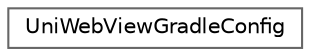 digraph "Graphical Class Hierarchy"
{
 // LATEX_PDF_SIZE
  bgcolor="transparent";
  edge [fontname=Helvetica,fontsize=10,labelfontname=Helvetica,labelfontsize=10];
  node [fontname=Helvetica,fontsize=10,shape=box,height=0.2,width=0.4];
  rankdir="LR";
  Node0 [id="Node000000",label="UniWebViewGradleConfig",height=0.2,width=0.4,color="grey40", fillcolor="white", style="filled",URL="$class_uni_web_view_gradle_config.html",tooltip=" "];
}

